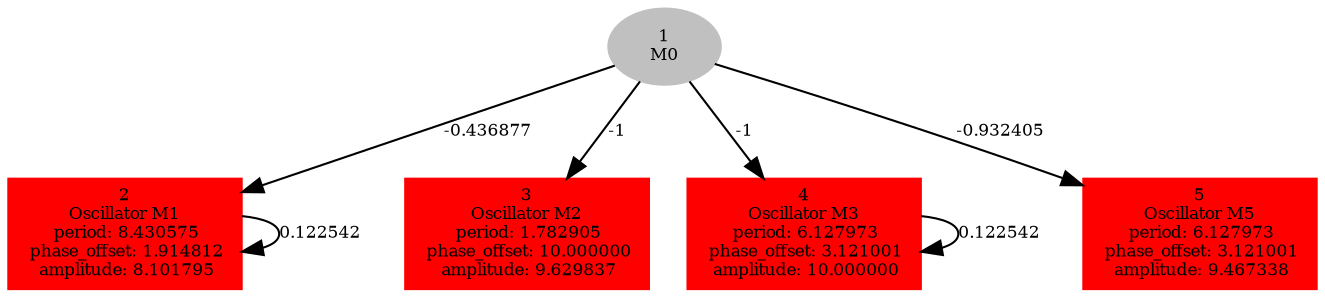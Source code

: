  digraph g{ forcelabels=true;
1[label=<1<BR/>M0>,color="grey",style=filled,fontsize=8];
2 [label=<2<BR />Oscillator M1<BR /> period: 8.430575<BR /> phase_offset: 1.914812<BR /> amplitude: 8.101795>, shape=box,color=red,style=filled,fontsize=8];3 [label=<3<BR />Oscillator M2<BR /> period: 1.782905<BR /> phase_offset: 10.000000<BR /> amplitude: 9.629837>, shape=box,color=red,style=filled,fontsize=8];4 [label=<4<BR />Oscillator M3<BR /> period: 6.127973<BR /> phase_offset: 3.121001<BR /> amplitude: 10.000000>, shape=box,color=red,style=filled,fontsize=8];5 [label=<5<BR />Oscillator M5<BR /> period: 6.127973<BR /> phase_offset: 3.121001<BR /> amplitude: 9.467338>, shape=box,color=red,style=filled,fontsize=8];1 -> 2[label="-0.436877 ",fontsize="8"];
1 -> 3[label="-1 ",fontsize="8"];
1 -> 4[label="-1 ",fontsize="8"];
1 -> 5[label="-0.932405 ",fontsize="8"];
2 -> 2[label="0.122542 ",fontsize="8"];
4 -> 4[label="0.122542 ",fontsize="8"];
 }
